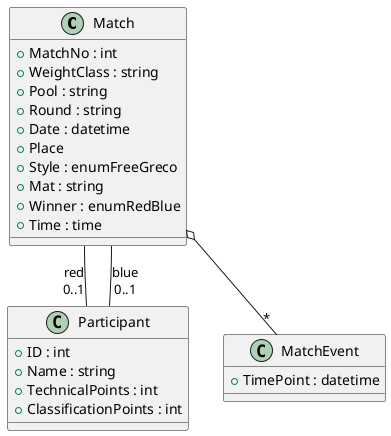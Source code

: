 @startuml


class Match {
    + MatchNo : int
    + WeightClass : string
    + Pool : string
    + Round : string
    + Date : datetime
    + Place
    + Style : enumFreeGreco
    + Mat : string
    + Winner : enumRedBlue
    + Time : time
}

class Participant {
    + ID : int
    + Name : string
    + TechnicalPoints : int
    + ClassificationPoints : int
}

class MatchEvent {
    + TimePoint : datetime
}

Match -- "red\n0..1" Participant
Match -- "blue\n0..1" Participant
Match o-- "*" MatchEvent



@enduml